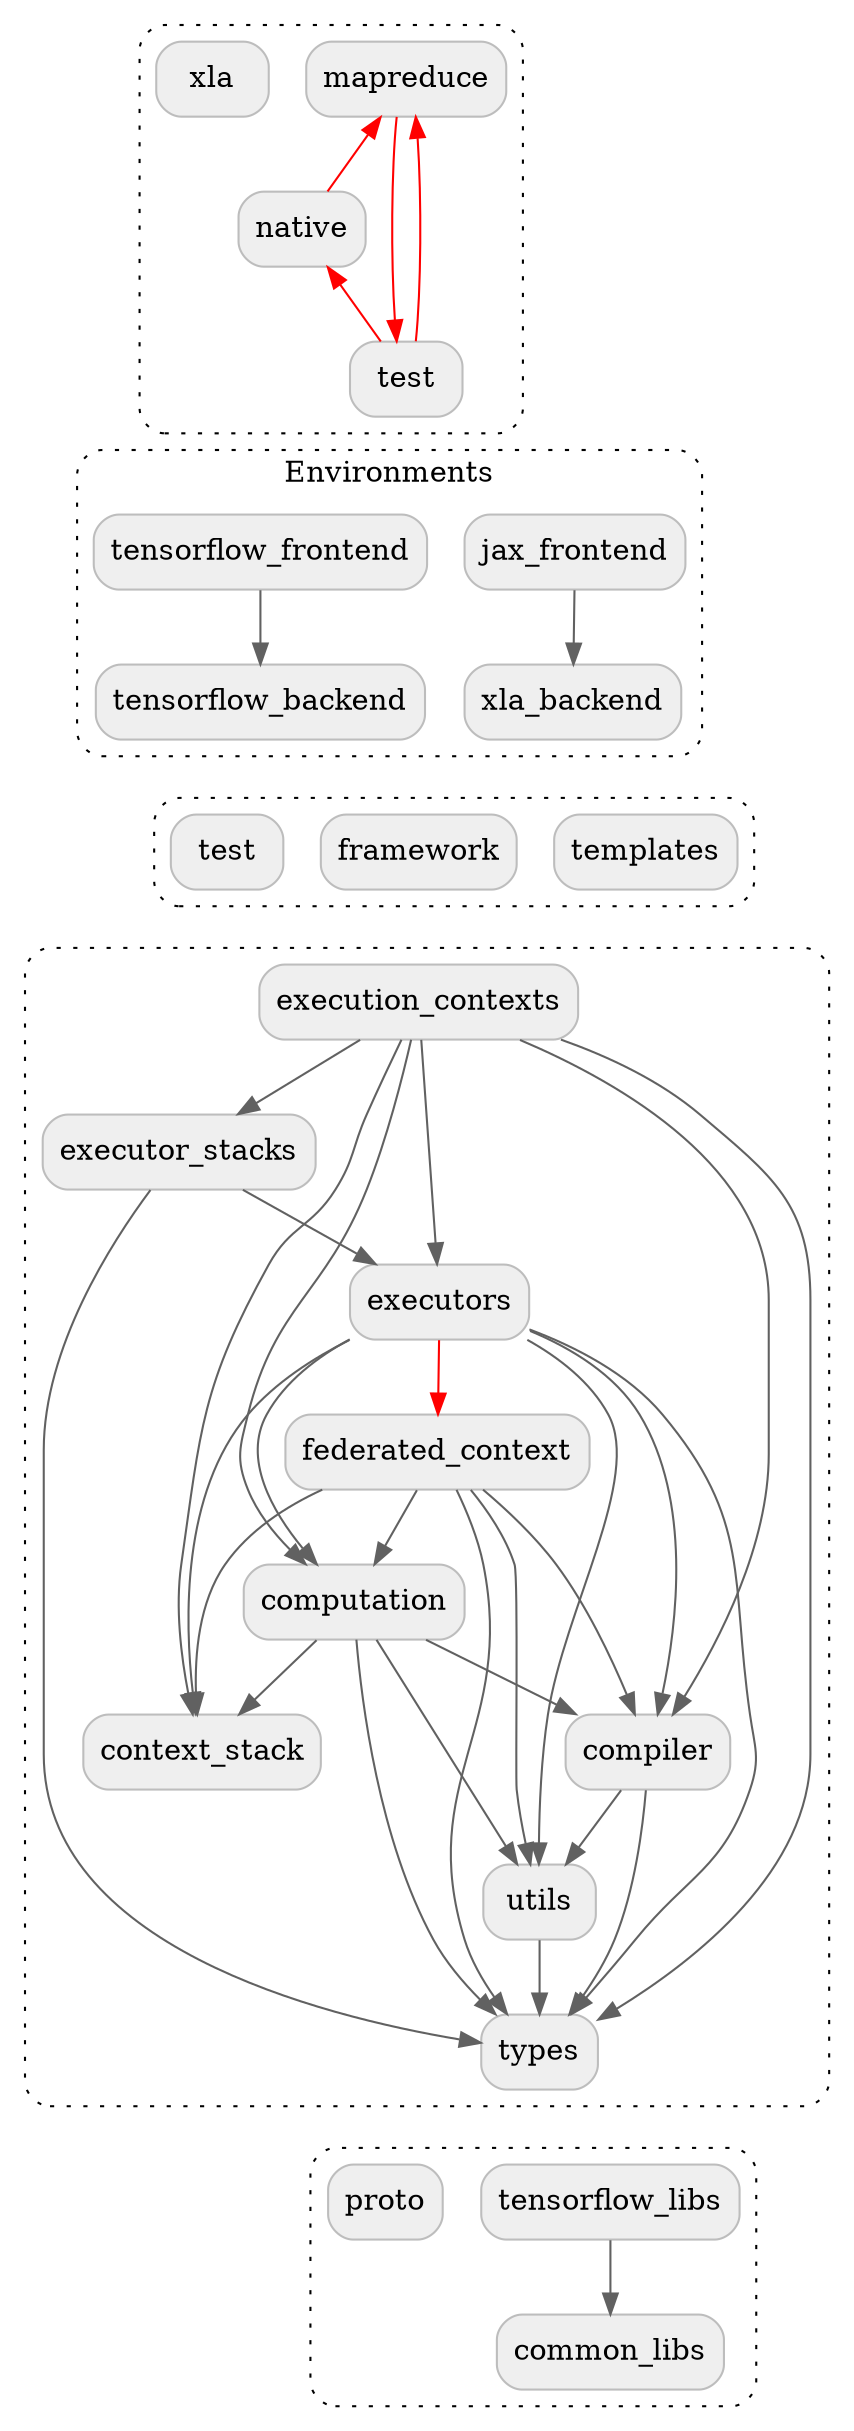 digraph {
  graph [style="dotted,rounded"]
  node [shape="box", style="rounded,filled", fillcolor="#efefef", color="#bdbdbd"]
  edge [color="#616161"]

  subgraph cluster_backends {
    graph [href="https://github.com/google-parfait/tensorflow-federated/blob/main/tensorflow_federated/python/core/backends" target="_parent"]
    mapreduce [href="https://github.com/google-parfait/tensorflow-federated/blob/main/tensorflow_federated/python/core/backends/mapreduce" target="_parent"]
    native [href="https://github.com/google-parfait/tensorflow-federated/blob/main/tensorflow_federated/python/core/backends/native" target="_parent"]
    backends_test [label="test", href="https://github.com/google-parfait/tensorflow-federated/blob/main/tensorflow_federated/python/core/backends/test" target="_parent"]
    xla [href="https://github.com/google-parfait/tensorflow-federated/blob/main/tensorflow_federated/python/core/backends/xla" target="_parent"]
  }

  // TODO: b/233800075 - Remove dependency from `native` to `mapreduce`.
  mapreduce -> native [dir=back, color="#ff0000"]
  // TODO: b/233800373 - Remove dependency from `test` to `native`.
  native -> backends_test [dir=back, color="#ff0000"]
  // TODO: b/233801300 - Remove dependency from `mapreduce` to `test`.
  mapreduce -> backends_test [color="#ff0000"]
  // TODO: b/349685709 - Remove dependency from `test` to `mapreduce`.
  backends_test -> mapreduce [color="#ff0000"]
  backends_test -> jax_frontend [arrowhead="none", style="invisible"]
  backends_test -> tensorflow_frontend [arrowhead="none", style="invisible"]

  subgraph cluster_environments {
    graph [label="Environments", href="https://github.com/google-parfait/tensorflow-federated/blob/main/tensorflow_federated/python/core/environments" target="_parent"]
    jax_frontend [href="https://github.com/google-parfait/tensorflow-federated/blob/main/tensorflow_federated/python/core/environments/jax_frontend" target="_parent"]
    xla_backend [href="https://github.com/google-parfait/tensorflow-federated/blob/main/tensorflow_federated/python/core/environments/xla_backend" target="_parent"]
    tensorflow_frontend [href="https://github.com/google-parfait/tensorflow-federated/blob/main/tensorflow_federated/python/core/environments/tensorflow_frontend" target="_parent"]
    tensorflow_backend [href="https://github.com/google-parfait/tensorflow-federated/blob/main/tensorflow_federated/python/core/environments/tensorflow_backend" target="_parent"]
  }

  jax_frontend -> xla_backend
  xla_backend -> framework [arrowhead="none", style="invisible"]
  xla_backend -> test [arrowhead="none", style="invisible"]
  xla_backend -> templates [arrowhead="none", style="invisible"]
  tensorflow_frontend -> tensorflow_backend
  tensorflow_backend -> framework [arrowhead="none", style="invisible"]
  tensorflow_backend -> test [arrowhead="none", style="invisible"]
  tensorflow_backend -> templates [arrowhead="none", style="invisible"]

  subgraph cluster_core_1 {
    framework [href="https://github.com/google-parfait/tensorflow-federated/blob/main/tensorflow_federated/python/core/framework" target="_parent"]
    test [href="https://github.com/google-parfait/tensorflow-federated/blob/main/tensorflow_federated/python/core/test" target="_parent"]
    templates [href="https://github.com/google-parfait/tensorflow-federated/blob/main/tensorflow_federated/python/core/templates" target="_parent"]
  }

  framework -> execution_contexts [arrowhead="none", style="invisible"]
  test -> execution_contexts [arrowhead="none", style="invisible"]
  templates -> execution_contexts [arrowhead="none", style="invisible"]

  subgraph cluster_core_2 {
    graph [href="https://github.com/google-parfait/tensorflow-federated/blob/main/tensorflow_federated/python/core/impl" target="_parent"]
    execution_contexts [href="https://github.com/google-parfait/tensorflow-federated/blob/main/tensorflow_federated/python/core/impl/execution_contexts" target="_parent"]
    executor_stacks [href="https://github.com/google-parfait/tensorflow-federated/blob/main/tensorflow_federated/python/core/impl/executor_stacks" target="_parent"]
    executors [href="https://github.com/google-parfait/tensorflow-federated/blob/main/tensorflow_federated/python/core/impl/executors" target="_parent"]
    federated_context [href="https://github.com/google-parfait/tensorflow-federated/blob/main/tensorflow_federated/python/core/impl/federated_context" target="_parent"]
    computation [href="https://github.com/google-parfait/tensorflow-federated/blob/main/tensorflow_federated/python/core/impl/computation" target="_parent"]
    compiler [href="https://github.com/google-parfait/tensorflow-federated/blob/main/tensorflow_federated/python/core/impl/compiler" target="_parent"]
    utils [href="https://github.com/google-parfait/tensorflow-federated/blob/main/tensorflow_federated/python/core/impl/utils" target="_parent"]
    types [href="https://github.com/google-parfait/tensorflow-federated/blob/main/tensorflow_federated/python/core/impl/types" target="_parent"]
    context_stack [href="https://github.com/google-parfait/tensorflow-federated/blob/main/tensorflow_federated/python/core/impl/context_stack" target="_parent"]
  }

  execution_contexts -> executor_stacks
  execution_contexts -> executors
  execution_contexts -> computation
  execution_contexts -> compiler
  execution_contexts -> types
  execution_contexts -> context_stack
  executor_stacks -> executors
  executor_stacks -> types
  executors -> federated_context [color="#ff0000"]
  executors -> computation
  executors -> compiler
  executors -> utils
  executors -> types
  executors -> context_stack
  federated_context -> computation
  federated_context -> compiler
  federated_context -> utils
  federated_context -> types
  federated_context -> context_stack
  computation -> compiler
  computation -> utils
  computation -> types
  computation -> context_stack
  compiler -> utils
  compiler -> types
  utils -> types
  types -> tensorflow_libs [arrowhead="none", style="invisible"]
  types -> proto [arrowhead="none", style="invisible"]

  subgraph cluster_core_3 {
    tensorflow_libs [href="https://github.com/google-parfait/tensorflow-federated/blob/main/tensorflow_federated/python/tensorflow_libs" target="_parent"]
    common_libs [href="https://github.com/google-parfait/tensorflow-federated/blob/main/tensorflow_federated/python/common_libs" target="_parent"]
    proto [href="https://github.com/google-parfait/tensorflow-federated/blob/main/tensorflow_federated/proto" target="_parent"]
  }

  tensorflow_libs -> common_libs
}
